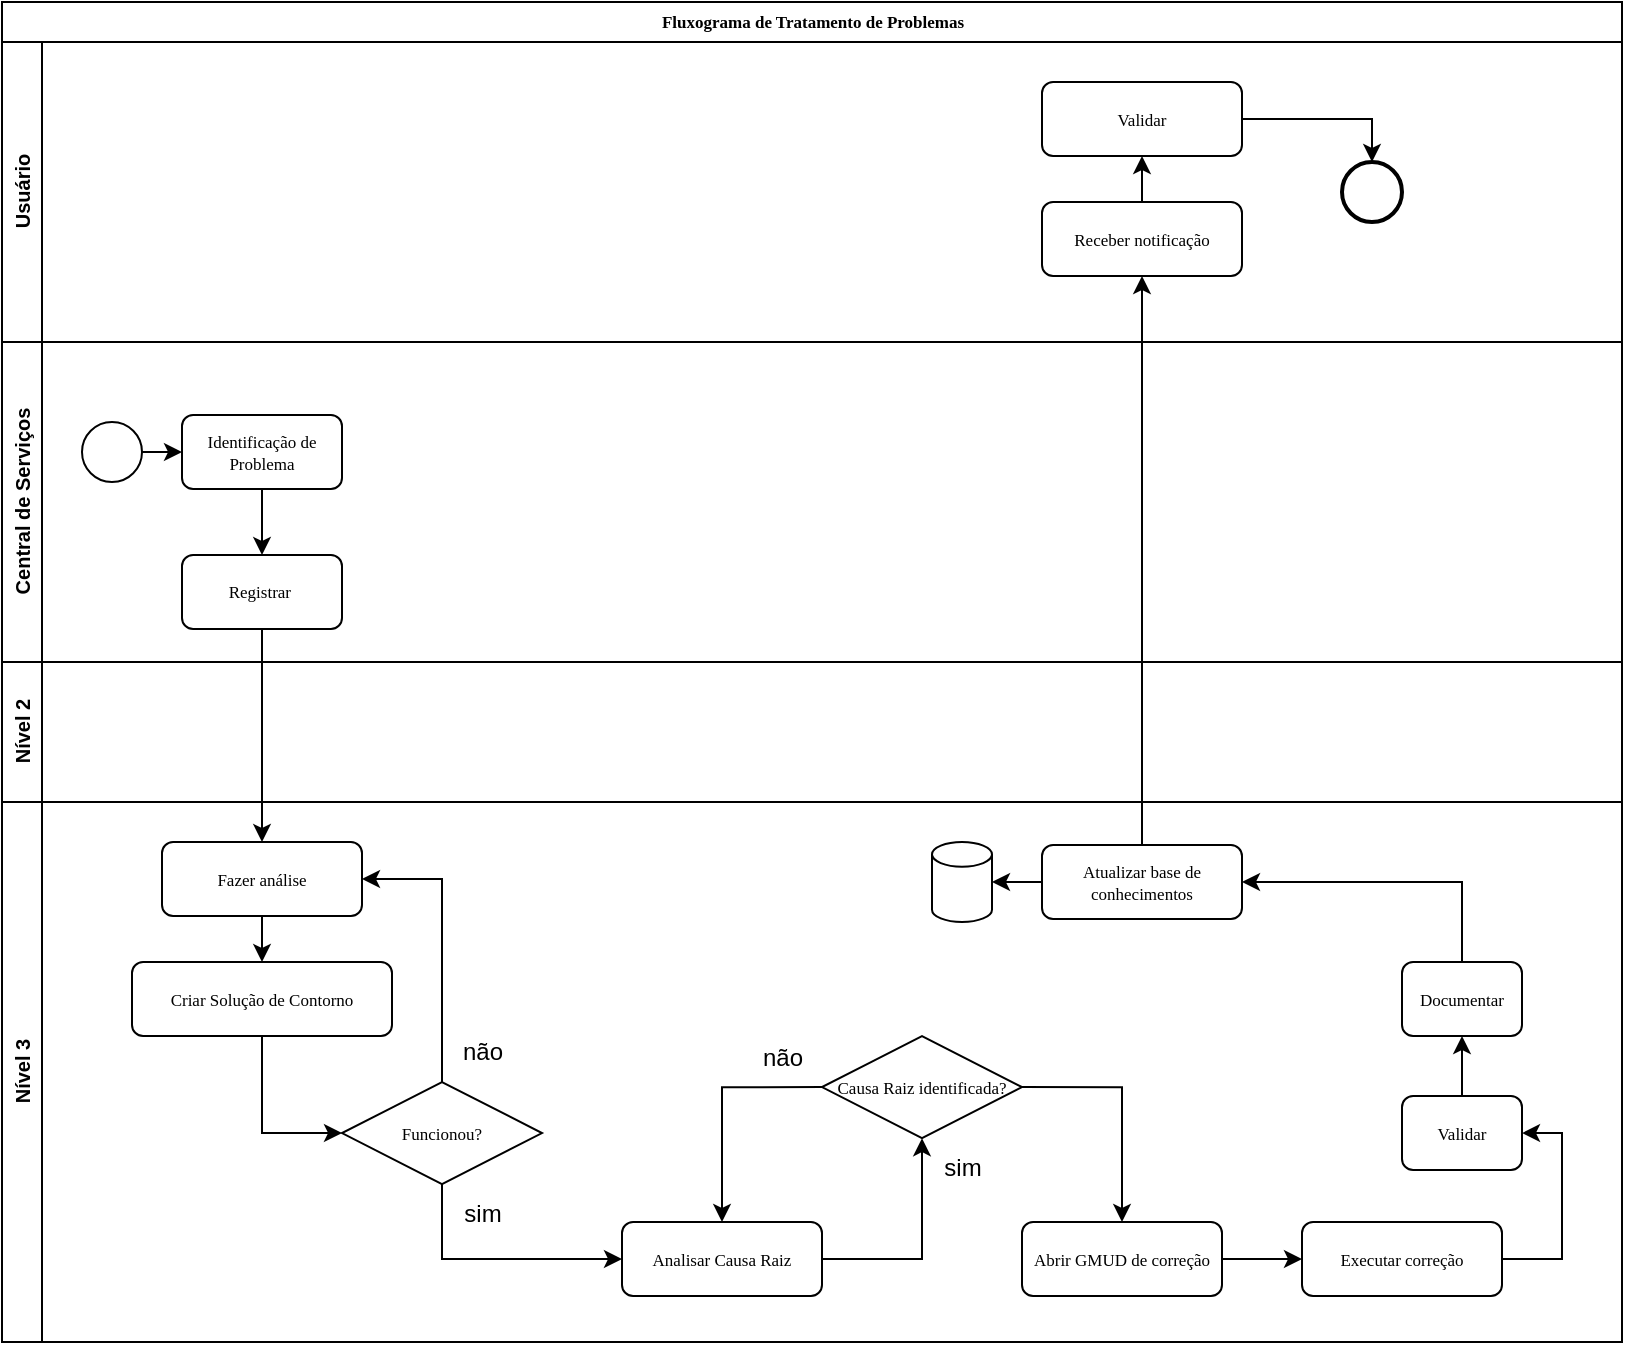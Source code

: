 <mxfile version="27.0.2" pages="2">
  <diagram name="Page-1" id="c7488fd3-1785-93aa-aadb-54a6760d102a">
    <mxGraphModel dx="1026" dy="632" grid="1" gridSize="10" guides="1" tooltips="1" connect="1" arrows="1" fold="1" page="1" pageScale="1" pageWidth="1100" pageHeight="850" background="none" math="0" shadow="0">
      <root>
        <mxCell id="0" />
        <mxCell id="1" parent="0" />
        <mxCell id="2b4e8129b02d487f-1" value="&lt;font style=&quot;font-size: 8.5px;&quot;&gt;Fluxograma de Tratamento de Problemas&lt;/font&gt;" style="swimlane;html=1;childLayout=stackLayout;horizontal=1;startSize=20;horizontalStack=0;rounded=0;shadow=0;labelBackgroundColor=none;strokeWidth=1;fontFamily=Verdana;fontSize=8;align=center;" parent="1" vertex="1">
          <mxGeometry x="180" y="70" width="810" height="670" as="geometry" />
        </mxCell>
        <mxCell id="2b4e8129b02d487f-3" value="&lt;font style=&quot;font-size: 10px;&quot;&gt;Usuário&lt;/font&gt;" style="swimlane;html=1;startSize=20;horizontal=0;" parent="2b4e8129b02d487f-1" vertex="1">
          <mxGeometry y="20" width="810" height="150" as="geometry" />
        </mxCell>
        <mxCell id="oVZ1BAvheATIpDn7J5tm-20" value="" style="edgeStyle=orthogonalEdgeStyle;rounded=0;orthogonalLoop=1;jettySize=auto;html=1;" edge="1" parent="2b4e8129b02d487f-3" source="oVZ1BAvheATIpDn7J5tm-17" target="oVZ1BAvheATIpDn7J5tm-19">
          <mxGeometry relative="1" as="geometry" />
        </mxCell>
        <mxCell id="oVZ1BAvheATIpDn7J5tm-17" value="&lt;font style=&quot;font-size: 8.5px;&quot;&gt;Receber notificação&lt;/font&gt;" style="rounded=1;whiteSpace=wrap;html=1;shadow=0;labelBackgroundColor=none;strokeWidth=1;fontFamily=Verdana;fontSize=8;align=center;" vertex="1" parent="2b4e8129b02d487f-3">
          <mxGeometry x="520" y="80" width="100" height="37" as="geometry" />
        </mxCell>
        <mxCell id="oVZ1BAvheATIpDn7J5tm-22" style="edgeStyle=orthogonalEdgeStyle;rounded=0;orthogonalLoop=1;jettySize=auto;html=1;exitX=1;exitY=0.5;exitDx=0;exitDy=0;entryX=0.5;entryY=0;entryDx=0;entryDy=0;" edge="1" parent="2b4e8129b02d487f-3" source="oVZ1BAvheATIpDn7J5tm-19" target="oVZ1BAvheATIpDn7J5tm-21">
          <mxGeometry relative="1" as="geometry" />
        </mxCell>
        <mxCell id="oVZ1BAvheATIpDn7J5tm-19" value="&lt;font style=&quot;font-size: 8.5px;&quot;&gt;Validar&lt;/font&gt;" style="rounded=1;whiteSpace=wrap;html=1;shadow=0;labelBackgroundColor=none;strokeWidth=1;fontFamily=Verdana;fontSize=8;align=center;" vertex="1" parent="2b4e8129b02d487f-3">
          <mxGeometry x="520" y="20" width="100" height="37" as="geometry" />
        </mxCell>
        <mxCell id="oVZ1BAvheATIpDn7J5tm-21" value="" style="ellipse;whiteSpace=wrap;html=1;rounded=0;shadow=0;labelBackgroundColor=none;strokeWidth=2;fontFamily=Verdana;fontSize=8;align=center;" vertex="1" parent="2b4e8129b02d487f-3">
          <mxGeometry x="670" y="60" width="30" height="30" as="geometry" />
        </mxCell>
        <mxCell id="2b4e8129b02d487f-4" value="&lt;span style=&quot;font-size: 10px;&quot;&gt;Central de Serviços&lt;/span&gt;" style="swimlane;html=1;startSize=20;horizontal=0;" parent="2b4e8129b02d487f-1" vertex="1">
          <mxGeometry y="170" width="810" height="160" as="geometry" />
        </mxCell>
        <mxCell id="s4QCKkaL5V6jj3v_4gCT-13" style="edgeStyle=orthogonalEdgeStyle;rounded=0;orthogonalLoop=1;jettySize=auto;html=1;exitX=1;exitY=0.5;exitDx=0;exitDy=0;entryX=0;entryY=0.5;entryDx=0;entryDy=0;" parent="2b4e8129b02d487f-4" source="s4QCKkaL5V6jj3v_4gCT-14" target="s4QCKkaL5V6jj3v_4gCT-16" edge="1">
          <mxGeometry relative="1" as="geometry" />
        </mxCell>
        <mxCell id="s4QCKkaL5V6jj3v_4gCT-14" value="" style="ellipse;whiteSpace=wrap;html=1;rounded=0;shadow=0;labelBackgroundColor=none;strokeWidth=1;fontFamily=Verdana;fontSize=8;align=center;" parent="2b4e8129b02d487f-4" vertex="1">
          <mxGeometry x="40" y="40" width="30" height="30" as="geometry" />
        </mxCell>
        <mxCell id="oVZ1BAvheATIpDn7J5tm-2" value="" style="edgeStyle=orthogonalEdgeStyle;rounded=0;orthogonalLoop=1;jettySize=auto;html=1;" edge="1" parent="2b4e8129b02d487f-4" source="s4QCKkaL5V6jj3v_4gCT-16" target="oVZ1BAvheATIpDn7J5tm-1">
          <mxGeometry relative="1" as="geometry" />
        </mxCell>
        <mxCell id="s4QCKkaL5V6jj3v_4gCT-16" value="&lt;font style=&quot;font-size: 8.5px;&quot;&gt;Identificação de Problema&lt;/font&gt;" style="rounded=1;whiteSpace=wrap;html=1;shadow=0;labelBackgroundColor=none;strokeWidth=1;fontFamily=Verdana;fontSize=9;align=center;" parent="2b4e8129b02d487f-4" vertex="1">
          <mxGeometry x="90" y="36.5" width="80" height="37" as="geometry" />
        </mxCell>
        <mxCell id="oVZ1BAvheATIpDn7J5tm-1" value="&lt;font style=&quot;font-size: 8.5px;&quot;&gt;Registrar&amp;nbsp;&lt;/font&gt;" style="rounded=1;whiteSpace=wrap;html=1;shadow=0;labelBackgroundColor=none;strokeWidth=1;fontFamily=Verdana;fontSize=9;align=center;" vertex="1" parent="2b4e8129b02d487f-4">
          <mxGeometry x="90" y="106.5" width="80" height="37" as="geometry" />
        </mxCell>
        <mxCell id="oVZ1BAvheATIpDn7J5tm-16" value="&lt;span style=&quot;font-size: 10px;&quot;&gt;Nível 2&lt;/span&gt;" style="swimlane;html=1;startSize=20;horizontal=0;" vertex="1" parent="2b4e8129b02d487f-1">
          <mxGeometry y="330" width="810" height="70" as="geometry" />
        </mxCell>
        <mxCell id="Rq8yyQeP4w4pOeJSHKfv-42" value="&lt;font style=&quot;font-size: 10px;&quot;&gt;Nível 3&lt;/font&gt;" style="swimlane;html=1;startSize=20;horizontal=0;" parent="oVZ1BAvheATIpDn7J5tm-16" vertex="1">
          <mxGeometry y="70" width="810" height="270" as="geometry" />
        </mxCell>
        <mxCell id="s4QCKkaL5V6jj3v_4gCT-52" value="" style="edgeStyle=orthogonalEdgeStyle;rounded=0;orthogonalLoop=1;jettySize=auto;html=1;" parent="Rq8yyQeP4w4pOeJSHKfv-42" source="s4QCKkaL5V6jj3v_4gCT-45" target="s4QCKkaL5V6jj3v_4gCT-51" edge="1">
          <mxGeometry relative="1" as="geometry" />
        </mxCell>
        <mxCell id="s4QCKkaL5V6jj3v_4gCT-45" value="&lt;span style=&quot;font-size: 8.5px;&quot;&gt;Fazer análise&lt;/span&gt;" style="rounded=1;whiteSpace=wrap;html=1;shadow=0;labelBackgroundColor=none;strokeWidth=1;fontFamily=Verdana;fontSize=8;align=center;" parent="Rq8yyQeP4w4pOeJSHKfv-42" vertex="1">
          <mxGeometry x="80" y="20" width="100" height="37" as="geometry" />
        </mxCell>
        <mxCell id="s4QCKkaL5V6jj3v_4gCT-54" style="edgeStyle=orthogonalEdgeStyle;rounded=0;orthogonalLoop=1;jettySize=auto;html=1;exitX=0.5;exitY=1;exitDx=0;exitDy=0;entryX=0;entryY=0.5;entryDx=0;entryDy=0;" parent="Rq8yyQeP4w4pOeJSHKfv-42" source="s4QCKkaL5V6jj3v_4gCT-51" target="s4QCKkaL5V6jj3v_4gCT-53" edge="1">
          <mxGeometry relative="1" as="geometry" />
        </mxCell>
        <mxCell id="s4QCKkaL5V6jj3v_4gCT-51" value="&lt;span style=&quot;font-size: 8.5px;&quot;&gt;Criar Solução de Contorno&lt;/span&gt;" style="rounded=1;whiteSpace=wrap;html=1;shadow=0;labelBackgroundColor=none;strokeWidth=1;fontFamily=Verdana;fontSize=8;align=center;" parent="Rq8yyQeP4w4pOeJSHKfv-42" vertex="1">
          <mxGeometry x="65" y="80" width="130" height="37" as="geometry" />
        </mxCell>
        <mxCell id="s4QCKkaL5V6jj3v_4gCT-56" style="edgeStyle=orthogonalEdgeStyle;rounded=0;orthogonalLoop=1;jettySize=auto;html=1;exitX=0.5;exitY=1;exitDx=0;exitDy=0;entryX=0;entryY=0.5;entryDx=0;entryDy=0;" parent="Rq8yyQeP4w4pOeJSHKfv-42" source="s4QCKkaL5V6jj3v_4gCT-53" target="s4QCKkaL5V6jj3v_4gCT-55" edge="1">
          <mxGeometry relative="1" as="geometry" />
        </mxCell>
        <mxCell id="oVZ1BAvheATIpDn7J5tm-5" style="edgeStyle=orthogonalEdgeStyle;rounded=0;orthogonalLoop=1;jettySize=auto;html=1;exitX=0.5;exitY=0;exitDx=0;exitDy=0;entryX=1;entryY=0.5;entryDx=0;entryDy=0;" edge="1" parent="Rq8yyQeP4w4pOeJSHKfv-42" source="s4QCKkaL5V6jj3v_4gCT-53" target="s4QCKkaL5V6jj3v_4gCT-45">
          <mxGeometry relative="1" as="geometry" />
        </mxCell>
        <mxCell id="s4QCKkaL5V6jj3v_4gCT-53" value="&lt;span style=&quot;font-size: 8.5px;&quot;&gt;Funcionou?&lt;/span&gt;" style="rhombus;whiteSpace=wrap;html=1;fontSize=8;fontFamily=Verdana;rounded=1;shadow=0;labelBackgroundColor=none;strokeWidth=1;arcSize=0;" parent="Rq8yyQeP4w4pOeJSHKfv-42" vertex="1">
          <mxGeometry x="170" y="140" width="100" height="51.06" as="geometry" />
        </mxCell>
        <mxCell id="s4QCKkaL5V6jj3v_4gCT-61" style="edgeStyle=orthogonalEdgeStyle;rounded=0;orthogonalLoop=1;jettySize=auto;html=1;exitX=1;exitY=0.5;exitDx=0;exitDy=0;entryX=0.5;entryY=1;entryDx=0;entryDy=0;" parent="Rq8yyQeP4w4pOeJSHKfv-42" source="s4QCKkaL5V6jj3v_4gCT-55" target="oVZ1BAvheATIpDn7J5tm-6" edge="1">
          <mxGeometry relative="1" as="geometry">
            <mxPoint x="460" y="87" as="targetPoint" />
          </mxGeometry>
        </mxCell>
        <mxCell id="s4QCKkaL5V6jj3v_4gCT-55" value="&lt;span style=&quot;font-size: 8.5px;&quot;&gt;Analisar Causa Raiz&lt;/span&gt;" style="rounded=1;whiteSpace=wrap;html=1;shadow=0;labelBackgroundColor=none;strokeWidth=1;fontFamily=Verdana;fontSize=8;align=center;" parent="Rq8yyQeP4w4pOeJSHKfv-42" vertex="1">
          <mxGeometry x="310" y="210" width="100" height="37" as="geometry" />
        </mxCell>
        <mxCell id="s4QCKkaL5V6jj3v_4gCT-57" value="sim" style="text;html=1;align=center;verticalAlign=middle;resizable=0;points=[];autosize=1;strokeColor=none;fillColor=none;" parent="Rq8yyQeP4w4pOeJSHKfv-42" vertex="1">
          <mxGeometry x="220" y="191.06" width="40" height="30" as="geometry" />
        </mxCell>
        <mxCell id="s4QCKkaL5V6jj3v_4gCT-60" value="não" style="text;html=1;align=center;verticalAlign=middle;resizable=0;points=[];autosize=1;strokeColor=none;fillColor=none;" parent="Rq8yyQeP4w4pOeJSHKfv-42" vertex="1">
          <mxGeometry x="220" y="110" width="40" height="30" as="geometry" />
        </mxCell>
        <mxCell id="s4QCKkaL5V6jj3v_4gCT-67" value="" style="edgeStyle=orthogonalEdgeStyle;rounded=0;orthogonalLoop=1;jettySize=auto;html=1;" parent="Rq8yyQeP4w4pOeJSHKfv-42" source="s4QCKkaL5V6jj3v_4gCT-64" target="s4QCKkaL5V6jj3v_4gCT-66" edge="1">
          <mxGeometry relative="1" as="geometry" />
        </mxCell>
        <mxCell id="s4QCKkaL5V6jj3v_4gCT-64" value="&lt;font style=&quot;font-size: 8.5px;&quot;&gt;Validar&lt;/font&gt;" style="rounded=1;whiteSpace=wrap;html=1;shadow=0;labelBackgroundColor=none;strokeWidth=1;fontFamily=Verdana;fontSize=8;align=center;" parent="Rq8yyQeP4w4pOeJSHKfv-42" vertex="1">
          <mxGeometry x="700" y="147.03" width="60" height="37" as="geometry" />
        </mxCell>
        <mxCell id="oVZ1BAvheATIpDn7J5tm-15" style="edgeStyle=orthogonalEdgeStyle;rounded=0;orthogonalLoop=1;jettySize=auto;html=1;exitX=0.5;exitY=0;exitDx=0;exitDy=0;entryX=1;entryY=0.5;entryDx=0;entryDy=0;" edge="1" parent="Rq8yyQeP4w4pOeJSHKfv-42" source="s4QCKkaL5V6jj3v_4gCT-66" target="s4QCKkaL5V6jj3v_4gCT-68">
          <mxGeometry relative="1" as="geometry" />
        </mxCell>
        <mxCell id="s4QCKkaL5V6jj3v_4gCT-66" value="&lt;font style=&quot;font-size: 8.5px;&quot;&gt;Documentar&lt;/font&gt;" style="rounded=1;whiteSpace=wrap;html=1;shadow=0;labelBackgroundColor=none;strokeWidth=1;fontFamily=Verdana;fontSize=8;align=center;" parent="Rq8yyQeP4w4pOeJSHKfv-42" vertex="1">
          <mxGeometry x="700" y="80.03" width="60" height="37" as="geometry" />
        </mxCell>
        <mxCell id="MtvkgOJpsOfjY5D2A3Oo-2" style="edgeStyle=orthogonalEdgeStyle;rounded=0;orthogonalLoop=1;jettySize=auto;html=1;exitX=0;exitY=0.5;exitDx=0;exitDy=0;" parent="Rq8yyQeP4w4pOeJSHKfv-42" source="s4QCKkaL5V6jj3v_4gCT-68" target="MtvkgOJpsOfjY5D2A3Oo-1" edge="1">
          <mxGeometry relative="1" as="geometry" />
        </mxCell>
        <mxCell id="s4QCKkaL5V6jj3v_4gCT-68" value="&lt;font style=&quot;font-size: 8.5px;&quot;&gt;Atualizar base de conhecimentos&lt;/font&gt;" style="rounded=1;whiteSpace=wrap;html=1;shadow=0;labelBackgroundColor=none;strokeWidth=1;fontFamily=Verdana;fontSize=8;align=center;" parent="Rq8yyQeP4w4pOeJSHKfv-42" vertex="1">
          <mxGeometry x="520" y="21.5" width="100" height="37" as="geometry" />
        </mxCell>
        <mxCell id="MtvkgOJpsOfjY5D2A3Oo-1" value="" style="shape=cylinder3;whiteSpace=wrap;html=1;boundedLbl=1;backgroundOutline=1;size=6.167;" parent="Rq8yyQeP4w4pOeJSHKfv-42" vertex="1">
          <mxGeometry x="465" y="20" width="30" height="40" as="geometry" />
        </mxCell>
        <mxCell id="oVZ1BAvheATIpDn7J5tm-7" style="edgeStyle=orthogonalEdgeStyle;rounded=0;orthogonalLoop=1;jettySize=auto;html=1;exitX=0;exitY=0.5;exitDx=0;exitDy=0;entryX=0.5;entryY=0;entryDx=0;entryDy=0;" edge="1" parent="Rq8yyQeP4w4pOeJSHKfv-42" source="oVZ1BAvheATIpDn7J5tm-6" target="s4QCKkaL5V6jj3v_4gCT-55">
          <mxGeometry relative="1" as="geometry" />
        </mxCell>
        <mxCell id="oVZ1BAvheATIpDn7J5tm-11" style="edgeStyle=orthogonalEdgeStyle;rounded=0;orthogonalLoop=1;jettySize=auto;html=1;exitX=1;exitY=0.5;exitDx=0;exitDy=0;entryX=0.5;entryY=0;entryDx=0;entryDy=0;" edge="1" parent="Rq8yyQeP4w4pOeJSHKfv-42" source="oVZ1BAvheATIpDn7J5tm-6" target="oVZ1BAvheATIpDn7J5tm-10">
          <mxGeometry relative="1" as="geometry" />
        </mxCell>
        <mxCell id="oVZ1BAvheATIpDn7J5tm-6" value="&lt;span style=&quot;font-size: 8.5px;&quot;&gt;Causa Raiz identificada?&lt;/span&gt;" style="rhombus;whiteSpace=wrap;html=1;fontSize=8;fontFamily=Verdana;rounded=1;shadow=0;labelBackgroundColor=none;strokeWidth=1;arcSize=0;" vertex="1" parent="Rq8yyQeP4w4pOeJSHKfv-42">
          <mxGeometry x="410" y="117.03" width="100" height="51.06" as="geometry" />
        </mxCell>
        <mxCell id="oVZ1BAvheATIpDn7J5tm-8" value="não" style="text;html=1;align=center;verticalAlign=middle;resizable=0;points=[];autosize=1;strokeColor=none;fillColor=none;" vertex="1" parent="Rq8yyQeP4w4pOeJSHKfv-42">
          <mxGeometry x="370" y="113" width="40" height="30" as="geometry" />
        </mxCell>
        <mxCell id="oVZ1BAvheATIpDn7J5tm-9" value="sim" style="text;html=1;align=center;verticalAlign=middle;resizable=0;points=[];autosize=1;strokeColor=none;fillColor=none;" vertex="1" parent="Rq8yyQeP4w4pOeJSHKfv-42">
          <mxGeometry x="460" y="168.09" width="40" height="30" as="geometry" />
        </mxCell>
        <mxCell id="oVZ1BAvheATIpDn7J5tm-13" value="" style="edgeStyle=orthogonalEdgeStyle;rounded=0;orthogonalLoop=1;jettySize=auto;html=1;" edge="1" parent="Rq8yyQeP4w4pOeJSHKfv-42" source="oVZ1BAvheATIpDn7J5tm-10" target="oVZ1BAvheATIpDn7J5tm-12">
          <mxGeometry relative="1" as="geometry" />
        </mxCell>
        <mxCell id="oVZ1BAvheATIpDn7J5tm-10" value="&lt;span style=&quot;font-size: 8.5px;&quot;&gt;Abrir GMUD de correção&lt;/span&gt;" style="rounded=1;whiteSpace=wrap;html=1;shadow=0;labelBackgroundColor=none;strokeWidth=1;fontFamily=Verdana;fontSize=8;align=center;" vertex="1" parent="Rq8yyQeP4w4pOeJSHKfv-42">
          <mxGeometry x="510" y="210" width="100" height="37" as="geometry" />
        </mxCell>
        <mxCell id="oVZ1BAvheATIpDn7J5tm-14" style="edgeStyle=orthogonalEdgeStyle;rounded=0;orthogonalLoop=1;jettySize=auto;html=1;exitX=1;exitY=0.5;exitDx=0;exitDy=0;entryX=1;entryY=0.5;entryDx=0;entryDy=0;" edge="1" parent="Rq8yyQeP4w4pOeJSHKfv-42" source="oVZ1BAvheATIpDn7J5tm-12" target="s4QCKkaL5V6jj3v_4gCT-64">
          <mxGeometry relative="1" as="geometry" />
        </mxCell>
        <mxCell id="oVZ1BAvheATIpDn7J5tm-12" value="&lt;span style=&quot;font-size: 8.5px;&quot;&gt;Executar correção&lt;/span&gt;" style="rounded=1;whiteSpace=wrap;html=1;shadow=0;labelBackgroundColor=none;strokeWidth=1;fontFamily=Verdana;fontSize=8;align=center;" vertex="1" parent="Rq8yyQeP4w4pOeJSHKfv-42">
          <mxGeometry x="650" y="210" width="100" height="37" as="geometry" />
        </mxCell>
        <mxCell id="oVZ1BAvheATIpDn7J5tm-3" style="edgeStyle=orthogonalEdgeStyle;rounded=0;orthogonalLoop=1;jettySize=auto;html=1;exitX=0.5;exitY=1;exitDx=0;exitDy=0;entryX=0.5;entryY=0;entryDx=0;entryDy=0;" edge="1" parent="2b4e8129b02d487f-1" source="oVZ1BAvheATIpDn7J5tm-1" target="s4QCKkaL5V6jj3v_4gCT-45">
          <mxGeometry relative="1" as="geometry" />
        </mxCell>
        <mxCell id="oVZ1BAvheATIpDn7J5tm-18" value="" style="edgeStyle=orthogonalEdgeStyle;rounded=0;orthogonalLoop=1;jettySize=auto;html=1;" edge="1" parent="2b4e8129b02d487f-1" source="s4QCKkaL5V6jj3v_4gCT-68" target="oVZ1BAvheATIpDn7J5tm-17">
          <mxGeometry relative="1" as="geometry" />
        </mxCell>
      </root>
    </mxGraphModel>
  </diagram>
  <diagram id="lxUI3d_rD5jTfaR1FGZt" name="Página-2">
    <mxGraphModel dx="872" dy="537" grid="1" gridSize="10" guides="1" tooltips="1" connect="1" arrows="1" fold="1" page="1" pageScale="1" pageWidth="827" pageHeight="1169" math="0" shadow="0">
      <root>
        <mxCell id="0" />
        <mxCell id="1" parent="0" />
      </root>
    </mxGraphModel>
  </diagram>
</mxfile>
